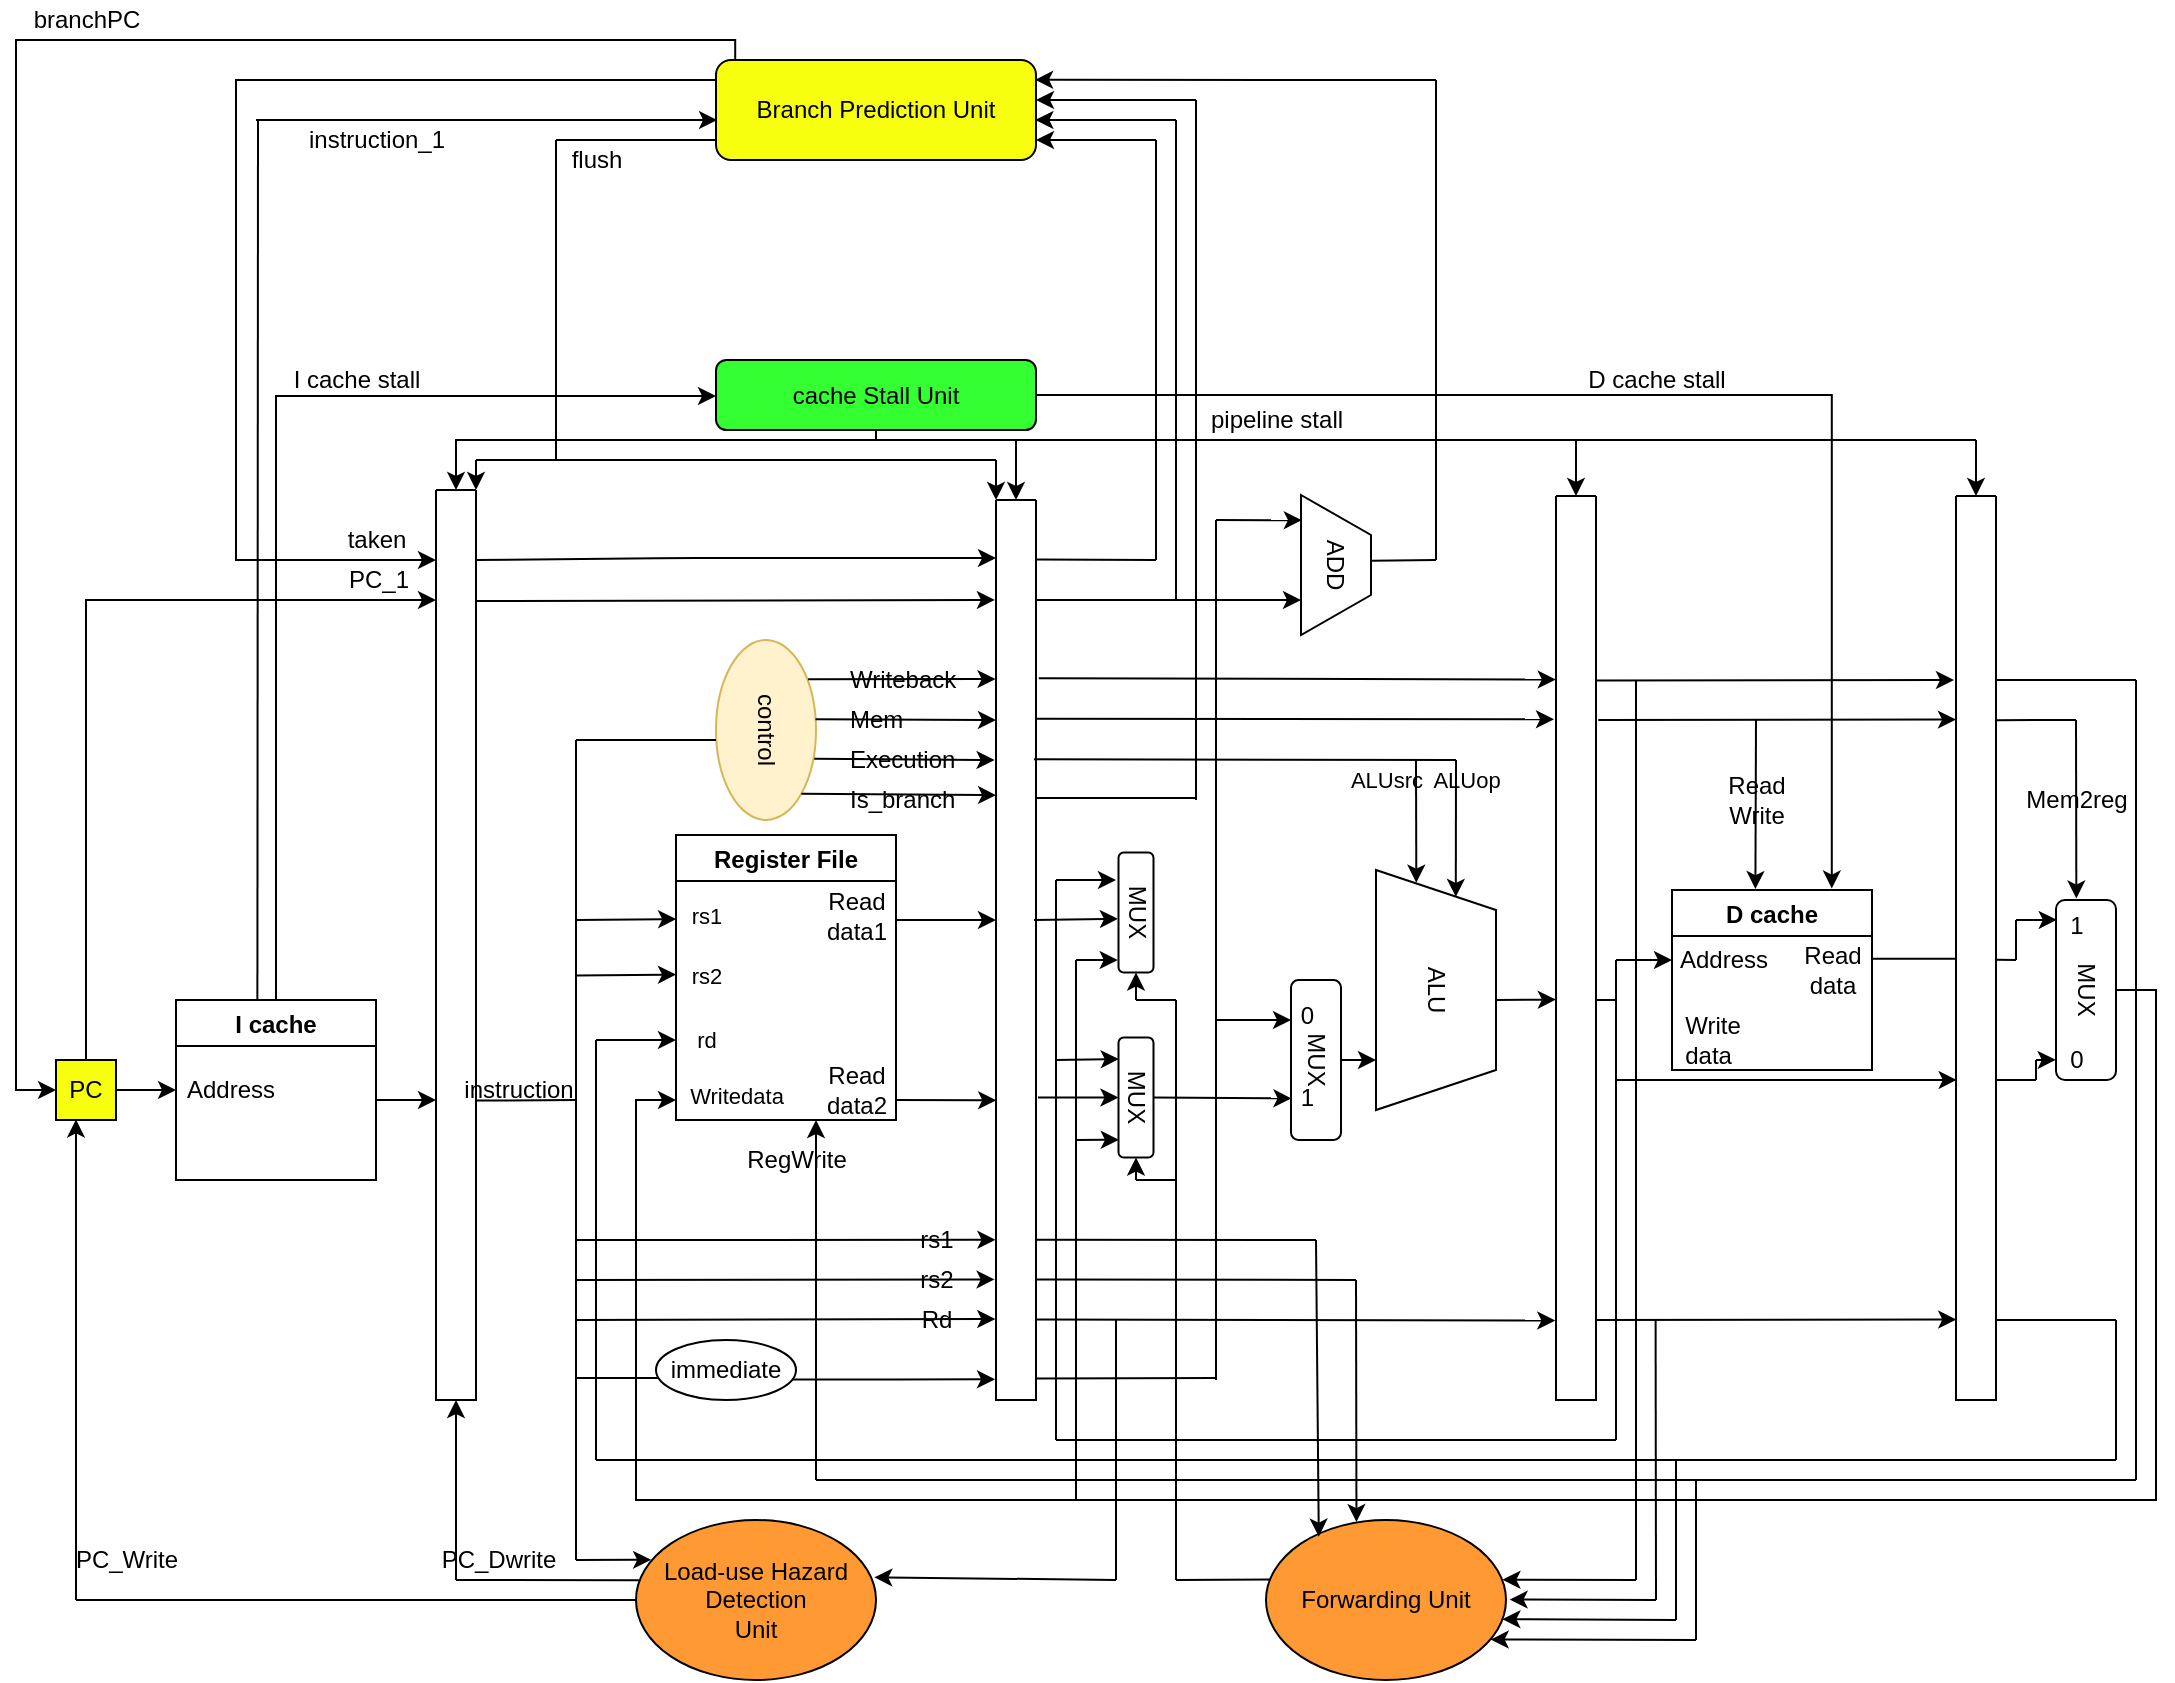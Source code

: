 <mxfile version="14.8.0" type="github" pages="2">
  <diagram name="Page-1" id="74e2e168-ea6b-b213-b513-2b3c1d86103e">
    <mxGraphModel dx="782" dy="1286" grid="1" gridSize="10" guides="1" tooltips="1" connect="1" arrows="1" fold="1" page="1" pageScale="1" pageWidth="1100" pageHeight="850" background="none" math="0" shadow="0">
      <root>
        <mxCell id="0" />
        <mxCell id="1" parent="0" />
        <mxCell id="ZU1CSusWzcEh7mG7xXQY-1" value="" style="swimlane;startSize=0;fillColor=#4262FF;glass=0;swimlaneLine=1;" parent="1" vertex="1">
          <mxGeometry x="220" y="225" width="20" height="455" as="geometry" />
        </mxCell>
        <mxCell id="ZU1CSusWzcEh7mG7xXQY-5" value="" style="swimlane;startSize=0;" parent="1" vertex="1">
          <mxGeometry x="500" y="230" width="20" height="450" as="geometry" />
        </mxCell>
        <mxCell id="ZU1CSusWzcEh7mG7xXQY-6" value="" style="swimlane;startSize=0;" parent="1" vertex="1">
          <mxGeometry x="780" y="228" width="20" height="452" as="geometry" />
        </mxCell>
        <mxCell id="ZU1CSusWzcEh7mG7xXQY-7" value="" style="swimlane;startSize=0;" parent="1" vertex="1">
          <mxGeometry x="980" y="228" width="20" height="452" as="geometry" />
        </mxCell>
        <mxCell id="ZU1CSusWzcEh7mG7xXQY-25" style="edgeStyle=orthogonalEdgeStyle;rounded=0;orthogonalLoop=1;jettySize=auto;html=1;exitX=0.5;exitY=0;exitDx=0;exitDy=0;entryX=0;entryY=0.5;entryDx=0;entryDy=0;" parent="1" source="ZU1CSusWzcEh7mG7xXQY-8" target="ZU1CSusWzcEh7mG7xXQY-22" edge="1">
          <mxGeometry relative="1" as="geometry">
            <mxPoint x="140" y="100" as="targetPoint" />
            <Array as="points">
              <mxPoint x="140" y="178" />
              <mxPoint x="360" y="178" />
            </Array>
          </mxGeometry>
        </mxCell>
        <mxCell id="ehCLnQY0MKMtpjX9cdvk-5" style="edgeStyle=orthogonalEdgeStyle;rounded=0;orthogonalLoop=1;jettySize=auto;html=1;" parent="1" edge="1">
          <mxGeometry relative="1" as="geometry">
            <mxPoint x="220" y="530" as="targetPoint" />
            <mxPoint x="190" y="530" as="sourcePoint" />
          </mxGeometry>
        </mxCell>
        <mxCell id="ZU1CSusWzcEh7mG7xXQY-8" value="I cache" style="swimlane;" parent="1" vertex="1">
          <mxGeometry x="90" y="480" width="100" height="90" as="geometry">
            <mxRectangle x="90" y="400" width="70" height="23" as="alternateBounds" />
          </mxGeometry>
        </mxCell>
        <mxCell id="ZU1CSusWzcEh7mG7xXQY-13" style="edgeStyle=orthogonalEdgeStyle;rounded=0;orthogonalLoop=1;jettySize=auto;html=1;exitX=1;exitY=0.5;exitDx=0;exitDy=0;entryX=0;entryY=0.5;entryDx=0;entryDy=0;" parent="1" source="ZU1CSusWzcEh7mG7xXQY-12" target="ZU1CSusWzcEh7mG7xXQY-8" edge="1">
          <mxGeometry relative="1" as="geometry" />
        </mxCell>
        <mxCell id="ZU1CSusWzcEh7mG7xXQY-83" style="edgeStyle=orthogonalEdgeStyle;rounded=0;orthogonalLoop=1;jettySize=auto;html=1;exitX=0.5;exitY=0;exitDx=0;exitDy=0;" parent="1" source="ZU1CSusWzcEh7mG7xXQY-12" edge="1">
          <mxGeometry relative="1" as="geometry">
            <mxPoint x="220" y="280" as="targetPoint" />
            <Array as="points">
              <mxPoint x="45" y="280" />
            </Array>
          </mxGeometry>
        </mxCell>
        <mxCell id="ZU1CSusWzcEh7mG7xXQY-12" value="PC" style="whiteSpace=wrap;html=1;aspect=fixed;glass=0;fillColor=#F7FF0F;" parent="1" vertex="1">
          <mxGeometry x="30" y="510" width="30" height="30" as="geometry" />
        </mxCell>
        <mxCell id="ZU1CSusWzcEh7mG7xXQY-20" style="edgeStyle=orthogonalEdgeStyle;rounded=0;orthogonalLoop=1;jettySize=auto;html=1;exitX=0.06;exitY=-0.002;exitDx=0;exitDy=0;exitPerimeter=0;entryX=0;entryY=0.5;entryDx=0;entryDy=0;" parent="1" source="ZU1CSusWzcEh7mG7xXQY-14" target="ZU1CSusWzcEh7mG7xXQY-12" edge="1">
          <mxGeometry relative="1" as="geometry">
            <mxPoint x="10" y="525" as="targetPoint" />
            <Array as="points">
              <mxPoint x="370" />
              <mxPoint x="10" />
              <mxPoint x="10" y="525" />
            </Array>
          </mxGeometry>
        </mxCell>
        <mxCell id="ZU1CSusWzcEh7mG7xXQY-40" style="edgeStyle=orthogonalEdgeStyle;rounded=0;orthogonalLoop=1;jettySize=auto;html=1;exitX=0.039;exitY=-0.001;exitDx=0;exitDy=0;exitPerimeter=0;" parent="1" source="ZU1CSusWzcEh7mG7xXQY-14" edge="1">
          <mxGeometry relative="1" as="geometry">
            <mxPoint x="220" y="260" as="targetPoint" />
            <Array as="points">
              <mxPoint x="366" y="20" />
              <mxPoint x="120" y="20" />
              <mxPoint x="120" y="260" />
            </Array>
          </mxGeometry>
        </mxCell>
        <mxCell id="ZU1CSusWzcEh7mG7xXQY-14" value="Branch Prediction Unit" style="rounded=1;whiteSpace=wrap;html=1;glass=0;fillColor=#F7FF0F;" parent="1" vertex="1">
          <mxGeometry x="360" y="10" width="160" height="50" as="geometry" />
        </mxCell>
        <mxCell id="ZU1CSusWzcEh7mG7xXQY-15" value="Forwarding Unit" style="ellipse;whiteSpace=wrap;html=1;glass=0;strokeColor=#000000;fillColor=#FF9933;" parent="1" vertex="1">
          <mxGeometry x="635" y="740" width="120" height="80" as="geometry" />
        </mxCell>
        <mxCell id="ZU1CSusWzcEh7mG7xXQY-16" value="ALU" style="shape=trapezoid;perimeter=trapezoidPerimeter;whiteSpace=wrap;html=1;fixedSize=1;glass=0;strokeColor=#000000;rotation=90;fillColor=#FFFFFF;" parent="1" vertex="1">
          <mxGeometry x="660" y="445" width="120" height="60" as="geometry" />
        </mxCell>
        <mxCell id="ZU1CSusWzcEh7mG7xXQY-17" value="D cache" style="swimlane;" parent="1" vertex="1">
          <mxGeometry x="838" y="425" width="100" height="90" as="geometry">
            <mxRectangle x="90" y="400" width="70" height="23" as="alternateBounds" />
          </mxGeometry>
        </mxCell>
        <mxCell id="ehCLnQY0MKMtpjX9cdvk-44" value="Read&lt;br&gt;data" style="text;html=1;resizable=0;autosize=1;align=center;verticalAlign=middle;points=[];fillColor=none;strokeColor=none;rounded=0;" parent="ZU1CSusWzcEh7mG7xXQY-17" vertex="1">
          <mxGeometry x="60" y="25" width="40" height="30" as="geometry" />
        </mxCell>
        <mxCell id="ehCLnQY0MKMtpjX9cdvk-75" value="&lt;div style=&quot;text-align: left&quot;&gt;&lt;span&gt;Write&lt;/span&gt;&lt;/div&gt;&lt;div style=&quot;text-align: left&quot;&gt;&lt;span&gt;data&lt;/span&gt;&lt;/div&gt;" style="text;html=1;resizable=0;autosize=1;align=center;verticalAlign=middle;points=[];fillColor=none;strokeColor=none;rounded=0;" parent="ZU1CSusWzcEh7mG7xXQY-17" vertex="1">
          <mxGeometry y="60" width="40" height="30" as="geometry" />
        </mxCell>
        <mxCell id="ehCLnQY0MKMtpjX9cdvk-74" value="Address" style="text;html=1;resizable=0;autosize=1;align=left;verticalAlign=middle;points=[];fillColor=none;strokeColor=none;rounded=0;" parent="ZU1CSusWzcEh7mG7xXQY-17" vertex="1">
          <mxGeometry x="2" y="25" width="60" height="20" as="geometry" />
        </mxCell>
        <mxCell id="ZU1CSusWzcEh7mG7xXQY-18" value="Register File" style="swimlane;glass=0;strokeColor=#000000;fillColor=#FFFFFF;" parent="1" vertex="1">
          <mxGeometry x="340" y="397.5" width="110" height="142.5" as="geometry" />
        </mxCell>
        <mxCell id="ehCLnQY0MKMtpjX9cdvk-11" value="&lt;span style=&quot;font-size: 11px&quot;&gt;rs1&lt;/span&gt;" style="text;html=1;resizable=0;autosize=1;align=center;verticalAlign=middle;points=[];fillColor=none;strokeColor=none;rounded=0;" parent="ZU1CSusWzcEh7mG7xXQY-18" vertex="1">
          <mxGeometry y="30" width="30" height="20" as="geometry" />
        </mxCell>
        <mxCell id="ehCLnQY0MKMtpjX9cdvk-12" value="&lt;span style=&quot;font-size: 11px&quot;&gt;rs2&lt;/span&gt;" style="text;html=1;resizable=0;autosize=1;align=center;verticalAlign=middle;points=[];fillColor=none;strokeColor=none;rounded=0;" parent="ZU1CSusWzcEh7mG7xXQY-18" vertex="1">
          <mxGeometry y="60" width="30" height="20" as="geometry" />
        </mxCell>
        <mxCell id="ehCLnQY0MKMtpjX9cdvk-54" value="&lt;span style=&quot;font-size: 11px&quot;&gt;Writedata&lt;/span&gt;" style="text;html=1;resizable=0;autosize=1;align=center;verticalAlign=middle;points=[];fillColor=none;strokeColor=none;rounded=0;" parent="ZU1CSusWzcEh7mG7xXQY-18" vertex="1">
          <mxGeometry x="-5" y="120" width="70" height="20" as="geometry" />
        </mxCell>
        <mxCell id="ehCLnQY0MKMtpjX9cdvk-87" value="&lt;span style=&quot;font-size: 11px&quot;&gt;rd&lt;/span&gt;" style="text;html=1;resizable=0;autosize=1;align=center;verticalAlign=middle;points=[];fillColor=none;strokeColor=none;rounded=0;" parent="ZU1CSusWzcEh7mG7xXQY-18" vertex="1">
          <mxGeometry y="92.5" width="30" height="20" as="geometry" />
        </mxCell>
        <mxCell id="VNmUk3F1R3u9quSbbEF1-6" value="Read&lt;br&gt;data1" style="text;html=1;resizable=0;autosize=1;align=center;verticalAlign=middle;points=[];fillColor=none;strokeColor=none;rounded=0;" parent="ZU1CSusWzcEh7mG7xXQY-18" vertex="1">
          <mxGeometry x="65" y="25" width="50" height="30" as="geometry" />
        </mxCell>
        <mxCell id="VNmUk3F1R3u9quSbbEF1-7" value="Read&lt;br&gt;data2" style="text;html=1;resizable=0;autosize=1;align=center;verticalAlign=middle;points=[];fillColor=none;strokeColor=none;rounded=0;" parent="ZU1CSusWzcEh7mG7xXQY-18" vertex="1">
          <mxGeometry x="65" y="112.5" width="50" height="30" as="geometry" />
        </mxCell>
        <mxCell id="ZU1CSusWzcEh7mG7xXQY-27" style="edgeStyle=orthogonalEdgeStyle;rounded=0;orthogonalLoop=1;jettySize=auto;html=1;exitX=0.5;exitY=1;exitDx=0;exitDy=0;" parent="1" source="ZU1CSusWzcEh7mG7xXQY-22" edge="1">
          <mxGeometry relative="1" as="geometry">
            <mxPoint x="230" y="225" as="targetPoint" />
            <Array as="points">
              <mxPoint x="440" y="200" />
              <mxPoint x="230" y="200" />
              <mxPoint x="230" y="225" />
            </Array>
          </mxGeometry>
        </mxCell>
        <mxCell id="ehCLnQY0MKMtpjX9cdvk-68" style="edgeStyle=orthogonalEdgeStyle;rounded=0;orthogonalLoop=1;jettySize=auto;html=1;entryX=0.799;entryY=-0.008;entryDx=0;entryDy=0;entryPerimeter=0;" parent="1" source="ZU1CSusWzcEh7mG7xXQY-22" target="ZU1CSusWzcEh7mG7xXQY-17" edge="1">
          <mxGeometry relative="1" as="geometry">
            <mxPoint x="920" y="177.5" as="targetPoint" />
          </mxGeometry>
        </mxCell>
        <mxCell id="ZU1CSusWzcEh7mG7xXQY-22" value="cache Stall Unit" style="rounded=1;whiteSpace=wrap;html=1;glass=0;strokeColor=#000000;fillColor=#33FF33;" parent="1" vertex="1">
          <mxGeometry x="360" y="160" width="160" height="35" as="geometry" />
        </mxCell>
        <mxCell id="ZU1CSusWzcEh7mG7xXQY-30" value="" style="endArrow=none;html=1;" parent="1" edge="1">
          <mxGeometry width="50" height="50" relative="1" as="geometry">
            <mxPoint x="430" y="200" as="sourcePoint" />
            <mxPoint x="990" y="200" as="targetPoint" />
          </mxGeometry>
        </mxCell>
        <mxCell id="ZU1CSusWzcEh7mG7xXQY-31" value="" style="endArrow=classic;html=1;entryX=0.5;entryY=0;entryDx=0;entryDy=0;" parent="1" target="ZU1CSusWzcEh7mG7xXQY-5" edge="1">
          <mxGeometry width="50" height="50" relative="1" as="geometry">
            <mxPoint x="510" y="200" as="sourcePoint" />
            <mxPoint x="500" y="180" as="targetPoint" />
          </mxGeometry>
        </mxCell>
        <mxCell id="ZU1CSusWzcEh7mG7xXQY-32" value="" style="endArrow=classic;html=1;entryX=0.5;entryY=0;entryDx=0;entryDy=0;" parent="1" target="ZU1CSusWzcEh7mG7xXQY-6" edge="1">
          <mxGeometry width="50" height="50" relative="1" as="geometry">
            <mxPoint x="790" y="200" as="sourcePoint" />
            <mxPoint x="525" y="238" as="targetPoint" />
          </mxGeometry>
        </mxCell>
        <mxCell id="ZU1CSusWzcEh7mG7xXQY-33" value="" style="endArrow=classic;html=1;entryX=0.5;entryY=0;entryDx=0;entryDy=0;" parent="1" target="ZU1CSusWzcEh7mG7xXQY-7" edge="1">
          <mxGeometry width="50" height="50" relative="1" as="geometry">
            <mxPoint x="990" y="200" as="sourcePoint" />
            <mxPoint x="805" y="238" as="targetPoint" />
          </mxGeometry>
        </mxCell>
        <mxCell id="ZU1CSusWzcEh7mG7xXQY-34" value="pipeline stall" style="text;html=1;resizable=0;autosize=1;align=center;verticalAlign=middle;points=[];fillColor=none;strokeColor=none;rounded=0;glass=0;" parent="1" vertex="1">
          <mxGeometry x="600" y="180" width="80" height="20" as="geometry" />
        </mxCell>
        <mxCell id="ZU1CSusWzcEh7mG7xXQY-35" value="D cache stall" style="text;html=1;resizable=0;autosize=1;align=center;verticalAlign=middle;points=[];fillColor=none;strokeColor=none;rounded=0;glass=0;" parent="1" vertex="1">
          <mxGeometry x="790" y="160" width="80" height="20" as="geometry" />
        </mxCell>
        <mxCell id="ZU1CSusWzcEh7mG7xXQY-36" value="I cache stall" style="text;html=1;resizable=0;autosize=1;align=center;verticalAlign=middle;points=[];fillColor=none;strokeColor=none;rounded=0;glass=0;" parent="1" vertex="1">
          <mxGeometry x="140" y="160" width="80" height="20" as="geometry" />
        </mxCell>
        <mxCell id="ZU1CSusWzcEh7mG7xXQY-41" value="taken" style="text;html=1;resizable=0;autosize=1;align=center;verticalAlign=middle;points=[];fillColor=none;strokeColor=none;rounded=0;glass=0;" parent="1" vertex="1">
          <mxGeometry x="170" y="240" width="40" height="20" as="geometry" />
        </mxCell>
        <mxCell id="ZU1CSusWzcEh7mG7xXQY-45" value="" style="endArrow=classic;html=1;" parent="1" edge="1">
          <mxGeometry width="50" height="50" relative="1" as="geometry">
            <mxPoint x="500" y="210" as="sourcePoint" />
            <mxPoint x="500" y="230" as="targetPoint" />
          </mxGeometry>
        </mxCell>
        <mxCell id="ZU1CSusWzcEh7mG7xXQY-46" value="flush" style="text;html=1;resizable=0;autosize=1;align=center;verticalAlign=middle;points=[];fillColor=none;strokeColor=none;rounded=0;glass=0;" parent="1" vertex="1">
          <mxGeometry x="280" y="50" width="40" height="20" as="geometry" />
        </mxCell>
        <mxCell id="ZU1CSusWzcEh7mG7xXQY-47" value="" style="endArrow=classic;html=1;exitX=0.994;exitY=0.077;exitDx=0;exitDy=0;exitPerimeter=0;" parent="1" source="ZU1CSusWzcEh7mG7xXQY-1" edge="1">
          <mxGeometry width="50" height="50" relative="1" as="geometry">
            <mxPoint x="340" y="230" as="sourcePoint" />
            <mxPoint x="500" y="259" as="targetPoint" />
            <Array as="points">
              <mxPoint x="340" y="259" />
              <mxPoint x="390" y="259" />
              <mxPoint x="470" y="259" />
            </Array>
          </mxGeometry>
        </mxCell>
        <mxCell id="ZU1CSusWzcEh7mG7xXQY-50" value="" style="endArrow=none;html=1;" parent="1" edge="1">
          <mxGeometry width="50" height="50" relative="1" as="geometry">
            <mxPoint x="580" y="260" as="sourcePoint" />
            <mxPoint x="580" y="50" as="targetPoint" />
          </mxGeometry>
        </mxCell>
        <mxCell id="ZU1CSusWzcEh7mG7xXQY-51" value="" style="endArrow=classic;html=1;entryX=1;entryY=0.8;entryDx=0;entryDy=0;entryPerimeter=0;" parent="1" target="ZU1CSusWzcEh7mG7xXQY-14" edge="1">
          <mxGeometry width="50" height="50" relative="1" as="geometry">
            <mxPoint x="580" y="50" as="sourcePoint" />
            <mxPoint x="610" y="30" as="targetPoint" />
          </mxGeometry>
        </mxCell>
        <mxCell id="ZU1CSusWzcEh7mG7xXQY-52" value="" style="endArrow=none;html=1;exitX=0.992;exitY=0.066;exitDx=0;exitDy=0;exitPerimeter=0;" parent="1" source="ZU1CSusWzcEh7mG7xXQY-5" edge="1">
          <mxGeometry width="50" height="50" relative="1" as="geometry">
            <mxPoint x="521" y="260" as="sourcePoint" />
            <mxPoint x="580" y="260" as="targetPoint" />
          </mxGeometry>
        </mxCell>
        <mxCell id="ZU1CSusWzcEh7mG7xXQY-53" value="" style="endArrow=classic;html=1;exitX=0.542;exitY=0;exitDx=0;exitDy=0;entryX=-0.004;entryY=0.557;entryDx=0;entryDy=0;entryPerimeter=0;exitPerimeter=0;" parent="1" source="ZU1CSusWzcEh7mG7xXQY-16" target="ZU1CSusWzcEh7mG7xXQY-6" edge="1">
          <mxGeometry width="50" height="50" relative="1" as="geometry">
            <mxPoint x="700" y="420" as="sourcePoint" />
            <mxPoint x="780" y="474" as="targetPoint" />
            <Array as="points" />
          </mxGeometry>
        </mxCell>
        <mxCell id="ZU1CSusWzcEh7mG7xXQY-54" value="" style="endArrow=classic;html=1;entryX=-0.027;entryY=0.111;entryDx=0;entryDy=0;entryPerimeter=0;exitX=0.985;exitY=0.122;exitDx=0;exitDy=0;exitPerimeter=0;" parent="1" source="ZU1CSusWzcEh7mG7xXQY-1" target="ZU1CSusWzcEh7mG7xXQY-5" edge="1">
          <mxGeometry width="50" height="50" relative="1" as="geometry">
            <mxPoint x="290" y="280" as="sourcePoint" />
            <mxPoint x="480" y="340" as="targetPoint" />
          </mxGeometry>
        </mxCell>
        <mxCell id="ZU1CSusWzcEh7mG7xXQY-55" value="" style="endArrow=none;html=1;exitX=1;exitY=0.111;exitDx=0;exitDy=0;exitPerimeter=0;" parent="1" source="ZU1CSusWzcEh7mG7xXQY-5" edge="1">
          <mxGeometry width="50" height="50" relative="1" as="geometry">
            <mxPoint x="560" y="270" as="sourcePoint" />
            <mxPoint x="590" y="280" as="targetPoint" />
          </mxGeometry>
        </mxCell>
        <mxCell id="ZU1CSusWzcEh7mG7xXQY-56" value="" style="endArrow=none;html=1;" parent="1" edge="1">
          <mxGeometry width="50" height="50" relative="1" as="geometry">
            <mxPoint x="590" y="280" as="sourcePoint" />
            <mxPoint x="590" y="40" as="targetPoint" />
          </mxGeometry>
        </mxCell>
        <mxCell id="ZU1CSusWzcEh7mG7xXQY-57" value="" style="endArrow=classic;html=1;entryX=0.998;entryY=0.6;entryDx=0;entryDy=0;entryPerimeter=0;" parent="1" target="ZU1CSusWzcEh7mG7xXQY-14" edge="1">
          <mxGeometry width="50" height="50" relative="1" as="geometry">
            <mxPoint x="590" y="40" as="sourcePoint" />
            <mxPoint x="610" y="10" as="targetPoint" />
          </mxGeometry>
        </mxCell>
        <mxCell id="ZU1CSusWzcEh7mG7xXQY-61" value="" style="endArrow=classic;html=1;entryX=0.997;entryY=0.198;entryDx=0;entryDy=0;entryPerimeter=0;" parent="1" target="ZU1CSusWzcEh7mG7xXQY-14" edge="1">
          <mxGeometry width="50" height="50" relative="1" as="geometry">
            <mxPoint x="720" y="20" as="sourcePoint" />
            <mxPoint x="590" y="220" as="targetPoint" />
          </mxGeometry>
        </mxCell>
        <mxCell id="ZU1CSusWzcEh7mG7xXQY-64" value="" style="endArrow=classic;html=1;entryX=0.053;entryY=0.664;entryDx=0;entryDy=0;entryPerimeter=0;" parent="1" target="ZU1CSusWzcEh7mG7xXQY-16" edge="1">
          <mxGeometry width="50" height="50" relative="1" as="geometry">
            <mxPoint x="710" y="360" as="sourcePoint" />
            <mxPoint x="650" y="360" as="targetPoint" />
          </mxGeometry>
        </mxCell>
        <mxCell id="ZU1CSusWzcEh7mG7xXQY-65" value="" style="endArrow=classic;html=1;entryX=0.112;entryY=0.335;entryDx=0;entryDy=0;entryPerimeter=0;" parent="1" target="ZU1CSusWzcEh7mG7xXQY-16" edge="1">
          <mxGeometry width="50" height="50" relative="1" as="geometry">
            <mxPoint x="730" y="360" as="sourcePoint" />
            <mxPoint x="680.16" y="375" as="targetPoint" />
          </mxGeometry>
        </mxCell>
        <mxCell id="ZU1CSusWzcEh7mG7xXQY-68" value="branchPC" style="text;html=1;resizable=0;autosize=1;align=center;verticalAlign=middle;points=[];fillColor=none;strokeColor=none;rounded=0;glass=0;" parent="1" vertex="1">
          <mxGeometry x="10" y="-20" width="70" height="20" as="geometry" />
        </mxCell>
        <mxCell id="ZU1CSusWzcEh7mG7xXQY-70" value="" style="endArrow=none;html=1;" parent="1" edge="1">
          <mxGeometry width="50" height="50" relative="1" as="geometry">
            <mxPoint x="240" y="210" as="sourcePoint" />
            <mxPoint x="500" y="210" as="targetPoint" />
          </mxGeometry>
        </mxCell>
        <mxCell id="ZU1CSusWzcEh7mG7xXQY-71" value="" style="endArrow=classic;html=1;entryX=1;entryY=0;entryDx=0;entryDy=0;" parent="1" target="ZU1CSusWzcEh7mG7xXQY-1" edge="1">
          <mxGeometry width="50" height="50" relative="1" as="geometry">
            <mxPoint x="240" y="210" as="sourcePoint" />
            <mxPoint x="240" y="220" as="targetPoint" />
          </mxGeometry>
        </mxCell>
        <mxCell id="ZU1CSusWzcEh7mG7xXQY-72" value="" style="endArrow=none;html=1;" parent="1" edge="1">
          <mxGeometry width="50" height="50" relative="1" as="geometry">
            <mxPoint x="280" y="210" as="sourcePoint" />
            <mxPoint x="280" y="50" as="targetPoint" />
          </mxGeometry>
        </mxCell>
        <mxCell id="ZU1CSusWzcEh7mG7xXQY-76" value="" style="endArrow=none;html=1;exitX=0.407;exitY=-0.003;exitDx=0;exitDy=0;exitPerimeter=0;" parent="1" source="ZU1CSusWzcEh7mG7xXQY-8" edge="1">
          <mxGeometry width="50" height="50" relative="1" as="geometry">
            <mxPoint x="360" y="230" as="sourcePoint" />
            <mxPoint x="131" y="40" as="targetPoint" />
          </mxGeometry>
        </mxCell>
        <mxCell id="ZU1CSusWzcEh7mG7xXQY-78" value="" style="endArrow=none;html=1;entryX=0;entryY=0.8;entryDx=0;entryDy=0;entryPerimeter=0;" parent="1" target="ZU1CSusWzcEh7mG7xXQY-14" edge="1">
          <mxGeometry width="50" height="50" relative="1" as="geometry">
            <mxPoint x="280" y="50" as="sourcePoint" />
            <mxPoint x="350" y="30" as="targetPoint" />
          </mxGeometry>
        </mxCell>
        <mxCell id="ZU1CSusWzcEh7mG7xXQY-79" value="instruction_1" style="text;html=1;resizable=0;autosize=1;align=center;verticalAlign=middle;points=[];fillColor=none;strokeColor=none;rounded=0;glass=0;" parent="1" vertex="1">
          <mxGeometry x="150" y="40" width="80" height="20" as="geometry" />
        </mxCell>
        <mxCell id="ZU1CSusWzcEh7mG7xXQY-80" value="PC_1" style="text;html=1;resizable=0;autosize=1;align=center;verticalAlign=middle;points=[];fillColor=none;strokeColor=none;rounded=0;glass=0;" parent="1" vertex="1">
          <mxGeometry x="166" y="260" width="50" height="20" as="geometry" />
        </mxCell>
        <mxCell id="ZU1CSusWzcEh7mG7xXQY-82" value="" style="endArrow=classic;html=1;" parent="1" edge="1">
          <mxGeometry width="50" height="50" relative="1" as="geometry">
            <mxPoint x="130" y="40" as="sourcePoint" />
            <mxPoint x="360.537" y="40" as="targetPoint" />
          </mxGeometry>
        </mxCell>
        <mxCell id="ZU1CSusWzcEh7mG7xXQY-92" value="Load-use Hazard Detection &lt;br&gt;Unit" style="ellipse;whiteSpace=wrap;html=1;glass=0;strokeColor=#000000;fillColor=#FF9933;" parent="1" vertex="1">
          <mxGeometry x="320" y="740" width="120" height="80" as="geometry" />
        </mxCell>
        <mxCell id="ZU1CSusWzcEh7mG7xXQY-93" value="" style="endArrow=none;html=1;exitX=0.012;exitY=0.376;exitDx=0;exitDy=0;exitPerimeter=0;" parent="1" source="ZU1CSusWzcEh7mG7xXQY-92" edge="1">
          <mxGeometry width="50" height="50" relative="1" as="geometry">
            <mxPoint x="380" y="650" as="sourcePoint" />
            <mxPoint x="230" y="770" as="targetPoint" />
          </mxGeometry>
        </mxCell>
        <mxCell id="ZU1CSusWzcEh7mG7xXQY-94" value="" style="endArrow=none;html=1;entryX=0;entryY=0.5;entryDx=0;entryDy=0;" parent="1" target="ZU1CSusWzcEh7mG7xXQY-92" edge="1">
          <mxGeometry width="50" height="50" relative="1" as="geometry">
            <mxPoint x="40" y="780" as="sourcePoint" />
            <mxPoint x="290" y="680" as="targetPoint" />
          </mxGeometry>
        </mxCell>
        <mxCell id="ZU1CSusWzcEh7mG7xXQY-95" value="" style="endArrow=classic;html=1;entryX=0.333;entryY=0.99;entryDx=0;entryDy=0;entryPerimeter=0;" parent="1" target="ZU1CSusWzcEh7mG7xXQY-12" edge="1">
          <mxGeometry width="50" height="50" relative="1" as="geometry">
            <mxPoint x="40" y="780" as="sourcePoint" />
            <mxPoint x="210" y="560" as="targetPoint" />
          </mxGeometry>
        </mxCell>
        <mxCell id="ZU1CSusWzcEh7mG7xXQY-96" value="" style="endArrow=classic;html=1;" parent="1" edge="1">
          <mxGeometry width="50" height="50" relative="1" as="geometry">
            <mxPoint x="230" y="770" as="sourcePoint" />
            <mxPoint x="230" y="680" as="targetPoint" />
          </mxGeometry>
        </mxCell>
        <mxCell id="ZU1CSusWzcEh7mG7xXQY-97" value="PC_Dwrite" style="text;html=1;resizable=0;autosize=1;align=center;verticalAlign=middle;points=[];fillColor=none;strokeColor=none;rounded=0;glass=0;" parent="1" vertex="1">
          <mxGeometry x="216" y="750" width="70" height="20" as="geometry" />
        </mxCell>
        <mxCell id="ZU1CSusWzcEh7mG7xXQY-98" value="PC_Write" style="text;html=1;resizable=0;autosize=1;align=center;verticalAlign=middle;points=[];fillColor=none;strokeColor=none;rounded=0;glass=0;" parent="1" vertex="1">
          <mxGeometry x="30" y="750" width="70" height="20" as="geometry" />
        </mxCell>
        <mxCell id="ehCLnQY0MKMtpjX9cdvk-4" style="edgeStyle=orthogonalEdgeStyle;rounded=0;orthogonalLoop=1;jettySize=auto;html=1;entryX=-0.024;entryY=0.977;entryDx=0;entryDy=0;entryPerimeter=0;" parent="1" source="ZU1CSusWzcEh7mG7xXQY-100" target="ZU1CSusWzcEh7mG7xXQY-5" edge="1">
          <mxGeometry relative="1" as="geometry">
            <mxPoint x="500" y="670" as="targetPoint" />
            <Array as="points">
              <mxPoint x="450" y="670" />
            </Array>
          </mxGeometry>
        </mxCell>
        <mxCell id="ZU1CSusWzcEh7mG7xXQY-100" value="immediate" style="ellipse;whiteSpace=wrap;html=1;glass=0;strokeColor=#000000;fillColor=#FFFFFF;" parent="1" vertex="1">
          <mxGeometry x="330" y="650" width="70" height="30" as="geometry" />
        </mxCell>
        <mxCell id="ehCLnQY0MKMtpjX9cdvk-2" value="" style="endArrow=none;html=1;" parent="1" edge="1">
          <mxGeometry width="50" height="50" relative="1" as="geometry">
            <mxPoint x="290" y="670" as="sourcePoint" />
            <mxPoint x="290" y="640" as="targetPoint" />
          </mxGeometry>
        </mxCell>
        <mxCell id="ehCLnQY0MKMtpjX9cdvk-6" value="" style="endArrow=none;html=1;entryX=0.014;entryY=0.633;entryDx=0;entryDy=0;entryPerimeter=0;" parent="1" target="ZU1CSusWzcEh7mG7xXQY-100" edge="1">
          <mxGeometry width="50" height="50" relative="1" as="geometry">
            <mxPoint x="290" y="669" as="sourcePoint" />
            <mxPoint x="390" y="560" as="targetPoint" />
          </mxGeometry>
        </mxCell>
        <mxCell id="ehCLnQY0MKMtpjX9cdvk-7" value="" style="endArrow=none;html=1;exitX=1.024;exitY=0.671;exitDx=0;exitDy=0;exitPerimeter=0;" parent="1" source="ZU1CSusWzcEh7mG7xXQY-1" edge="1">
          <mxGeometry width="50" height="50" relative="1" as="geometry">
            <mxPoint x="260" y="550" as="sourcePoint" />
            <mxPoint x="290" y="530" as="targetPoint" />
          </mxGeometry>
        </mxCell>
        <mxCell id="ehCLnQY0MKMtpjX9cdvk-8" value="" style="endArrow=none;html=1;" parent="1" edge="1">
          <mxGeometry width="50" height="50" relative="1" as="geometry">
            <mxPoint x="290" y="530" as="sourcePoint" />
            <mxPoint x="290" y="480" as="targetPoint" />
          </mxGeometry>
        </mxCell>
        <mxCell id="ehCLnQY0MKMtpjX9cdvk-13" value="control" style="ellipse;whiteSpace=wrap;html=1;rotation=90;fillColor=#fff2cc;strokeColor=#d6b656;" parent="1" vertex="1">
          <mxGeometry x="340" y="320" width="90" height="50" as="geometry" />
        </mxCell>
        <mxCell id="ehCLnQY0MKMtpjX9cdvk-14" value="" style="endArrow=none;html=1;" parent="1" edge="1">
          <mxGeometry width="50" height="50" relative="1" as="geometry">
            <mxPoint x="290" y="480" as="sourcePoint" />
            <mxPoint x="290" y="350" as="targetPoint" />
          </mxGeometry>
        </mxCell>
        <mxCell id="ehCLnQY0MKMtpjX9cdvk-15" value="" style="endArrow=none;html=1;" parent="1" edge="1">
          <mxGeometry width="50" height="50" relative="1" as="geometry">
            <mxPoint x="290" y="350" as="sourcePoint" />
            <mxPoint x="360" y="350" as="targetPoint" />
          </mxGeometry>
        </mxCell>
        <mxCell id="ehCLnQY0MKMtpjX9cdvk-20" value="" style="endArrow=classic;html=1;exitX=0.218;exitY=0.079;exitDx=0;exitDy=0;exitPerimeter=0;entryX=-0.011;entryY=0.199;entryDx=0;entryDy=0;entryPerimeter=0;" parent="1" source="ehCLnQY0MKMtpjX9cdvk-13" target="ZU1CSusWzcEh7mG7xXQY-5" edge="1">
          <mxGeometry width="50" height="50" relative="1" as="geometry">
            <mxPoint x="420" y="350" as="sourcePoint" />
            <mxPoint x="470" y="300" as="targetPoint" />
          </mxGeometry>
        </mxCell>
        <mxCell id="ehCLnQY0MKMtpjX9cdvk-21" value="Writeback" style="text;html=1;resizable=0;autosize=1;align=left;verticalAlign=middle;points=[];fillColor=none;strokeColor=none;rounded=0;" parent="1" vertex="1">
          <mxGeometry x="425" y="310" width="70" height="20" as="geometry" />
        </mxCell>
        <mxCell id="ehCLnQY0MKMtpjX9cdvk-22" value="" style="endArrow=classic;html=1;exitX=0.44;exitY=0.005;exitDx=0;exitDy=0;exitPerimeter=0;" parent="1" source="ehCLnQY0MKMtpjX9cdvk-13" edge="1">
          <mxGeometry width="50" height="50" relative="1" as="geometry">
            <mxPoint x="420" y="370" as="sourcePoint" />
            <mxPoint x="500" y="340" as="targetPoint" />
          </mxGeometry>
        </mxCell>
        <mxCell id="ehCLnQY0MKMtpjX9cdvk-23" value="Mem" style="text;html=1;resizable=0;autosize=1;align=left;verticalAlign=middle;points=[];fillColor=none;strokeColor=none;rounded=0;" parent="1" vertex="1">
          <mxGeometry x="425" y="330" width="40" height="20" as="geometry" />
        </mxCell>
        <mxCell id="ehCLnQY0MKMtpjX9cdvk-24" value="" style="endArrow=classic;html=1;exitX=0.66;exitY=0.018;exitDx=0;exitDy=0;exitPerimeter=0;entryX=-0.035;entryY=0.289;entryDx=0;entryDy=0;entryPerimeter=0;" parent="1" source="ehCLnQY0MKMtpjX9cdvk-13" target="ZU1CSusWzcEh7mG7xXQY-5" edge="1">
          <mxGeometry width="50" height="50" relative="1" as="geometry">
            <mxPoint x="410" y="370" as="sourcePoint" />
            <mxPoint x="460" y="320" as="targetPoint" />
          </mxGeometry>
        </mxCell>
        <mxCell id="ehCLnQY0MKMtpjX9cdvk-25" value="Execution" style="text;html=1;resizable=0;autosize=1;align=left;verticalAlign=middle;points=[];fillColor=none;strokeColor=none;rounded=0;" parent="1" vertex="1">
          <mxGeometry x="425" y="350" width="70" height="20" as="geometry" />
        </mxCell>
        <mxCell id="ehCLnQY0MKMtpjX9cdvk-31" value="&lt;font style=&quot;font-size: 11px&quot;&gt;ALUop&lt;/font&gt;" style="text;html=1;resizable=0;autosize=1;align=center;verticalAlign=middle;points=[];fillColor=none;strokeColor=none;rounded=0;" parent="1" vertex="1">
          <mxGeometry x="710" y="360" width="50" height="20" as="geometry" />
        </mxCell>
        <mxCell id="ehCLnQY0MKMtpjX9cdvk-32" value="&lt;font style=&quot;font-size: 11px&quot;&gt;ALUsrc&lt;/font&gt;" style="text;html=1;resizable=0;autosize=1;align=center;verticalAlign=middle;points=[];fillColor=none;strokeColor=none;rounded=0;" parent="1" vertex="1">
          <mxGeometry x="670" y="360" width="50" height="20" as="geometry" />
        </mxCell>
        <mxCell id="ehCLnQY0MKMtpjX9cdvk-34" value="" style="endArrow=none;html=1;exitX=0.95;exitY=0.288;exitDx=0;exitDy=0;exitPerimeter=0;" parent="1" source="ZU1CSusWzcEh7mG7xXQY-5" edge="1">
          <mxGeometry width="50" height="50" relative="1" as="geometry">
            <mxPoint x="570" y="350" as="sourcePoint" />
            <mxPoint x="730" y="360" as="targetPoint" />
          </mxGeometry>
        </mxCell>
        <mxCell id="ehCLnQY0MKMtpjX9cdvk-35" value="" style="endArrow=classic;html=1;exitX=1.069;exitY=0.198;exitDx=0;exitDy=0;exitPerimeter=0;entryX=-0.007;entryY=0.203;entryDx=0;entryDy=0;entryPerimeter=0;" parent="1" source="ZU1CSusWzcEh7mG7xXQY-5" target="ZU1CSusWzcEh7mG7xXQY-6" edge="1">
          <mxGeometry width="50" height="50" relative="1" as="geometry">
            <mxPoint x="610" y="330" as="sourcePoint" />
            <mxPoint x="660" y="280" as="targetPoint" />
          </mxGeometry>
        </mxCell>
        <mxCell id="ehCLnQY0MKMtpjX9cdvk-36" value="" style="endArrow=classic;html=1;exitX=1.006;exitY=0.204;exitDx=0;exitDy=0;exitPerimeter=0;" parent="1" source="ZU1CSusWzcEh7mG7xXQY-6" edge="1">
          <mxGeometry width="50" height="50" relative="1" as="geometry">
            <mxPoint x="801" y="320" as="sourcePoint" />
            <mxPoint x="979" y="320" as="targetPoint" />
          </mxGeometry>
        </mxCell>
        <mxCell id="ehCLnQY0MKMtpjX9cdvk-53" style="edgeStyle=orthogonalEdgeStyle;rounded=0;orthogonalLoop=1;jettySize=auto;html=1;exitX=0.5;exitY=0;exitDx=0;exitDy=0;" parent="1" source="ehCLnQY0MKMtpjX9cdvk-37" edge="1">
          <mxGeometry relative="1" as="geometry">
            <mxPoint x="340" y="530" as="targetPoint" />
            <Array as="points">
              <mxPoint x="1080" y="475" />
              <mxPoint x="1080" y="730" />
              <mxPoint x="320" y="730" />
              <mxPoint x="320" y="530" />
            </Array>
          </mxGeometry>
        </mxCell>
        <mxCell id="ehCLnQY0MKMtpjX9cdvk-37" value="MUX" style="rounded=1;whiteSpace=wrap;html=1;rotation=90;" parent="1" vertex="1">
          <mxGeometry x="1000" y="460" width="90" height="30" as="geometry" />
        </mxCell>
        <mxCell id="ehCLnQY0MKMtpjX9cdvk-38" value="" style="endArrow=none;html=1;" parent="1" edge="1">
          <mxGeometry width="50" height="50" relative="1" as="geometry">
            <mxPoint x="1000" y="320" as="sourcePoint" />
            <mxPoint x="1040" y="320" as="targetPoint" />
          </mxGeometry>
        </mxCell>
        <mxCell id="ehCLnQY0MKMtpjX9cdvk-39" value="" style="endArrow=classic;html=1;entryX=-0.008;entryY=0.661;entryDx=0;entryDy=0;entryPerimeter=0;" parent="1" target="ehCLnQY0MKMtpjX9cdvk-37" edge="1">
          <mxGeometry width="50" height="50" relative="1" as="geometry">
            <mxPoint x="1040" y="340" as="sourcePoint" />
            <mxPoint x="950" y="360" as="targetPoint" />
          </mxGeometry>
        </mxCell>
        <mxCell id="ehCLnQY0MKMtpjX9cdvk-40" value="1" style="text;html=1;resizable=0;autosize=1;align=center;verticalAlign=middle;points=[];fillColor=none;strokeColor=none;rounded=0;" parent="1" vertex="1">
          <mxGeometry x="1030" y="432.5" width="20" height="20" as="geometry" />
        </mxCell>
        <mxCell id="ehCLnQY0MKMtpjX9cdvk-41" value="0" style="text;html=1;resizable=0;autosize=1;align=center;verticalAlign=middle;points=[];fillColor=none;strokeColor=none;rounded=0;" parent="1" vertex="1">
          <mxGeometry x="1030" y="500" width="20" height="20" as="geometry" />
        </mxCell>
        <mxCell id="ehCLnQY0MKMtpjX9cdvk-43" value="" style="endArrow=classic;html=1;entryX=0.019;entryY=0.371;entryDx=0;entryDy=0;entryPerimeter=0;" parent="1" target="ehCLnQY0MKMtpjX9cdvk-40" edge="1">
          <mxGeometry width="50" height="50" relative="1" as="geometry">
            <mxPoint x="1010" y="440" as="sourcePoint" />
            <mxPoint x="1029" y="440" as="targetPoint" />
          </mxGeometry>
        </mxCell>
        <mxCell id="ehCLnQY0MKMtpjX9cdvk-45" value="" style="endArrow=none;html=1;" parent="1" edge="1">
          <mxGeometry width="50" height="50" relative="1" as="geometry">
            <mxPoint x="800" y="480" as="sourcePoint" />
            <mxPoint x="810" y="480" as="targetPoint" />
          </mxGeometry>
        </mxCell>
        <mxCell id="ehCLnQY0MKMtpjX9cdvk-46" value="" style="endArrow=none;html=1;" parent="1" edge="1">
          <mxGeometry width="50" height="50" relative="1" as="geometry">
            <mxPoint x="810" y="520" as="sourcePoint" />
            <mxPoint x="810" y="460" as="targetPoint" />
          </mxGeometry>
        </mxCell>
        <mxCell id="ehCLnQY0MKMtpjX9cdvk-47" value="" style="endArrow=classic;html=1;" parent="1" edge="1">
          <mxGeometry width="50" height="50" relative="1" as="geometry">
            <mxPoint x="810" y="460" as="sourcePoint" />
            <mxPoint x="838" y="460" as="targetPoint" />
          </mxGeometry>
        </mxCell>
        <mxCell id="ehCLnQY0MKMtpjX9cdvk-48" value="" style="endArrow=classic;html=1;entryX=0.018;entryY=0.646;entryDx=0;entryDy=0;entryPerimeter=0;" parent="1" target="ZU1CSusWzcEh7mG7xXQY-7" edge="1">
          <mxGeometry width="50" height="50" relative="1" as="geometry">
            <mxPoint x="810" y="520" as="sourcePoint" />
            <mxPoint x="979" y="519" as="targetPoint" />
          </mxGeometry>
        </mxCell>
        <mxCell id="ehCLnQY0MKMtpjX9cdvk-50" value="" style="endArrow=none;html=1;" parent="1" edge="1">
          <mxGeometry width="50" height="50" relative="1" as="geometry">
            <mxPoint x="1000" y="520" as="sourcePoint" />
            <mxPoint x="1020" y="520" as="targetPoint" />
          </mxGeometry>
        </mxCell>
        <mxCell id="ehCLnQY0MKMtpjX9cdvk-51" value="" style="endArrow=none;html=1;" parent="1" edge="1">
          <mxGeometry width="50" height="50" relative="1" as="geometry">
            <mxPoint x="1020" y="520" as="sourcePoint" />
            <mxPoint x="1020" y="510" as="targetPoint" />
          </mxGeometry>
        </mxCell>
        <mxCell id="ehCLnQY0MKMtpjX9cdvk-52" value="" style="endArrow=classic;html=1;entryX=-0.006;entryY=0.496;entryDx=0;entryDy=0;entryPerimeter=0;" parent="1" target="ehCLnQY0MKMtpjX9cdvk-41" edge="1">
          <mxGeometry width="50" height="50" relative="1" as="geometry">
            <mxPoint x="1020" y="510" as="sourcePoint" />
            <mxPoint x="1030" y="460" as="targetPoint" />
          </mxGeometry>
        </mxCell>
        <mxCell id="ehCLnQY0MKMtpjX9cdvk-55" value="" style="endArrow=none;html=1;" parent="1" edge="1">
          <mxGeometry width="50" height="50" relative="1" as="geometry">
            <mxPoint x="290" y="640" as="sourcePoint" />
            <mxPoint x="290" y="530" as="targetPoint" />
          </mxGeometry>
        </mxCell>
        <mxCell id="ehCLnQY0MKMtpjX9cdvk-56" value="" style="endArrow=classic;html=1;entryX=-0.017;entryY=0.91;entryDx=0;entryDy=0;entryPerimeter=0;" parent="1" target="ZU1CSusWzcEh7mG7xXQY-5" edge="1">
          <mxGeometry width="50" height="50" relative="1" as="geometry">
            <mxPoint x="290" y="640" as="sourcePoint" />
            <mxPoint x="410" y="560" as="targetPoint" />
          </mxGeometry>
        </mxCell>
        <mxCell id="ehCLnQY0MKMtpjX9cdvk-57" value="" style="endArrow=classic;html=1;entryX=-0.035;entryY=0.866;entryDx=0;entryDy=0;entryPerimeter=0;" parent="1" target="ZU1CSusWzcEh7mG7xXQY-5" edge="1">
          <mxGeometry width="50" height="50" relative="1" as="geometry">
            <mxPoint x="290" y="620" as="sourcePoint" />
            <mxPoint x="498" y="619" as="targetPoint" />
          </mxGeometry>
        </mxCell>
        <mxCell id="ehCLnQY0MKMtpjX9cdvk-58" value="" style="endArrow=classic;html=1;entryX=-0.013;entryY=0.822;entryDx=0;entryDy=0;entryPerimeter=0;" parent="1" target="ZU1CSusWzcEh7mG7xXQY-5" edge="1">
          <mxGeometry width="50" height="50" relative="1" as="geometry">
            <mxPoint x="290" y="600" as="sourcePoint" />
            <mxPoint x="498" y="599" as="targetPoint" />
          </mxGeometry>
        </mxCell>
        <mxCell id="ehCLnQY0MKMtpjX9cdvk-62" value="rs1" style="text;html=1;resizable=0;autosize=1;align=center;verticalAlign=middle;points=[];fillColor=none;strokeColor=none;rounded=0;" parent="1" vertex="1">
          <mxGeometry x="455" y="590" width="30" height="20" as="geometry" />
        </mxCell>
        <mxCell id="ehCLnQY0MKMtpjX9cdvk-63" value="rs2" style="text;html=1;resizable=0;autosize=1;align=center;verticalAlign=middle;points=[];fillColor=none;strokeColor=none;rounded=0;" parent="1" vertex="1">
          <mxGeometry x="455" y="610" width="30" height="20" as="geometry" />
        </mxCell>
        <mxCell id="ehCLnQY0MKMtpjX9cdvk-64" value="Rd" style="text;html=1;resizable=0;autosize=1;align=center;verticalAlign=middle;points=[];fillColor=none;strokeColor=none;rounded=0;" parent="1" vertex="1">
          <mxGeometry x="455" y="630" width="30" height="20" as="geometry" />
        </mxCell>
        <mxCell id="ehCLnQY0MKMtpjX9cdvk-67" value="" style="endArrow=classic;html=1;exitX=1.017;exitY=0.821;exitDx=0;exitDy=0;exitPerimeter=0;" parent="1" edge="1">
          <mxGeometry width="50" height="50" relative="1" as="geometry">
            <mxPoint x="520.0" y="639.73" as="sourcePoint" />
            <mxPoint x="779.66" y="640.28" as="targetPoint" />
          </mxGeometry>
        </mxCell>
        <mxCell id="ehCLnQY0MKMtpjX9cdvk-70" value="" style="endArrow=classic;html=1;exitX=0.994;exitY=0.243;exitDx=0;exitDy=0;exitPerimeter=0;entryX=-0.049;entryY=0.247;entryDx=0;entryDy=0;entryPerimeter=0;" parent="1" source="ZU1CSusWzcEh7mG7xXQY-5" target="ZU1CSusWzcEh7mG7xXQY-6" edge="1">
          <mxGeometry width="50" height="50" relative="1" as="geometry">
            <mxPoint x="521.52" y="339.58" as="sourcePoint" />
            <mxPoint x="760" y="341" as="targetPoint" />
          </mxGeometry>
        </mxCell>
        <mxCell id="ehCLnQY0MKMtpjX9cdvk-73" value="" style="endArrow=classic;html=1;entryX=0.417;entryY=-0.005;entryDx=0;entryDy=0;entryPerimeter=0;" parent="1" target="ZU1CSusWzcEh7mG7xXQY-17" edge="1">
          <mxGeometry width="50" height="50" relative="1" as="geometry">
            <mxPoint x="880" y="340" as="sourcePoint" />
            <mxPoint x="950" y="330" as="targetPoint" />
          </mxGeometry>
        </mxCell>
        <mxCell id="ehCLnQY0MKMtpjX9cdvk-76" value="" style="endArrow=classic;html=1;entryX=0.003;entryY=0.602;entryDx=0;entryDy=0;entryPerimeter=0;" parent="1" target="ehCLnQY0MKMtpjX9cdvk-11" edge="1">
          <mxGeometry width="50" height="50" relative="1" as="geometry">
            <mxPoint x="290" y="440" as="sourcePoint" />
            <mxPoint x="350" y="430" as="targetPoint" />
          </mxGeometry>
        </mxCell>
        <mxCell id="ehCLnQY0MKMtpjX9cdvk-77" value="" style="endArrow=classic;html=1;entryX=0.003;entryY=0.602;entryDx=0;entryDy=0;entryPerimeter=0;" parent="1" edge="1">
          <mxGeometry width="50" height="50" relative="1" as="geometry">
            <mxPoint x="289.91" y="467.73" as="sourcePoint" />
            <mxPoint x="340.0" y="467.27" as="targetPoint" />
          </mxGeometry>
        </mxCell>
        <mxCell id="ehCLnQY0MKMtpjX9cdvk-78" value="" style="endArrow=none;html=1;exitX=1.004;exitY=0.312;exitDx=0;exitDy=0;exitPerimeter=0;entryX=0.007;entryY=0.512;entryDx=0;entryDy=0;entryPerimeter=0;" parent="1" source="ehCLnQY0MKMtpjX9cdvk-44" target="ZU1CSusWzcEh7mG7xXQY-7" edge="1">
          <mxGeometry width="50" height="50" relative="1" as="geometry">
            <mxPoint x="970" y="510" as="sourcePoint" />
            <mxPoint x="980" y="460" as="targetPoint" />
          </mxGeometry>
        </mxCell>
        <mxCell id="ehCLnQY0MKMtpjX9cdvk-79" value="" style="endArrow=none;html=1;" parent="1" edge="1">
          <mxGeometry width="50" height="50" relative="1" as="geometry">
            <mxPoint x="1010" y="460" as="sourcePoint" />
            <mxPoint x="1010" y="440" as="targetPoint" />
          </mxGeometry>
        </mxCell>
        <mxCell id="ehCLnQY0MKMtpjX9cdvk-80" value="" style="endArrow=none;html=1;exitX=1.017;exitY=0.513;exitDx=0;exitDy=0;exitPerimeter=0;" parent="1" source="ZU1CSusWzcEh7mG7xXQY-7" edge="1">
          <mxGeometry width="50" height="50" relative="1" as="geometry">
            <mxPoint x="970" y="480" as="sourcePoint" />
            <mxPoint x="1010" y="460" as="targetPoint" />
          </mxGeometry>
        </mxCell>
        <mxCell id="ehCLnQY0MKMtpjX9cdvk-81" value="" style="endArrow=classic;html=1;entryX=0.006;entryY=0.911;entryDx=0;entryDy=0;entryPerimeter=0;" parent="1" target="ZU1CSusWzcEh7mG7xXQY-7" edge="1">
          <mxGeometry width="50" height="50" relative="1" as="geometry">
            <mxPoint x="800" y="640" as="sourcePoint" />
            <mxPoint x="980" y="639" as="targetPoint" />
          </mxGeometry>
        </mxCell>
        <mxCell id="ehCLnQY0MKMtpjX9cdvk-82" value="" style="endArrow=none;html=1;" parent="1" edge="1">
          <mxGeometry width="50" height="50" relative="1" as="geometry">
            <mxPoint x="1000" y="640" as="sourcePoint" />
            <mxPoint x="1060" y="640" as="targetPoint" />
          </mxGeometry>
        </mxCell>
        <mxCell id="ehCLnQY0MKMtpjX9cdvk-83" value="" style="endArrow=none;html=1;" parent="1" edge="1">
          <mxGeometry width="50" height="50" relative="1" as="geometry">
            <mxPoint x="1060" y="710" as="sourcePoint" />
            <mxPoint x="1060" y="640" as="targetPoint" />
          </mxGeometry>
        </mxCell>
        <mxCell id="ehCLnQY0MKMtpjX9cdvk-84" value="" style="endArrow=none;html=1;" parent="1" edge="1">
          <mxGeometry width="50" height="50" relative="1" as="geometry">
            <mxPoint x="300" y="710" as="sourcePoint" />
            <mxPoint x="1060" y="710" as="targetPoint" />
          </mxGeometry>
        </mxCell>
        <mxCell id="ehCLnQY0MKMtpjX9cdvk-85" value="" style="endArrow=none;html=1;" parent="1" edge="1">
          <mxGeometry width="50" height="50" relative="1" as="geometry">
            <mxPoint x="300" y="710" as="sourcePoint" />
            <mxPoint x="300" y="500" as="targetPoint" />
          </mxGeometry>
        </mxCell>
        <mxCell id="ehCLnQY0MKMtpjX9cdvk-86" value="" style="endArrow=classic;html=1;" parent="1" edge="1">
          <mxGeometry width="50" height="50" relative="1" as="geometry">
            <mxPoint x="300" y="500" as="sourcePoint" />
            <mxPoint x="340" y="500" as="targetPoint" />
          </mxGeometry>
        </mxCell>
        <mxCell id="ehCLnQY0MKMtpjX9cdvk-88" value="" style="endArrow=none;html=1;" parent="1" edge="1">
          <mxGeometry width="50" height="50" relative="1" as="geometry">
            <mxPoint x="1040" y="320" as="sourcePoint" />
            <mxPoint x="1070" y="320" as="targetPoint" />
          </mxGeometry>
        </mxCell>
        <mxCell id="ehCLnQY0MKMtpjX9cdvk-89" value="" style="endArrow=none;html=1;" parent="1" edge="1">
          <mxGeometry width="50" height="50" relative="1" as="geometry">
            <mxPoint x="1070" y="720" as="sourcePoint" />
            <mxPoint x="1070" y="320" as="targetPoint" />
          </mxGeometry>
        </mxCell>
        <mxCell id="ehCLnQY0MKMtpjX9cdvk-90" value="" style="endArrow=none;html=1;" parent="1" edge="1">
          <mxGeometry width="50" height="50" relative="1" as="geometry">
            <mxPoint x="410" y="720" as="sourcePoint" />
            <mxPoint x="1070" y="720" as="targetPoint" />
          </mxGeometry>
        </mxCell>
        <mxCell id="ehCLnQY0MKMtpjX9cdvk-92" value="" style="endArrow=classic;html=1;" parent="1" edge="1">
          <mxGeometry width="50" height="50" relative="1" as="geometry">
            <mxPoint x="410" y="720" as="sourcePoint" />
            <mxPoint x="410" y="540" as="targetPoint" />
          </mxGeometry>
        </mxCell>
        <mxCell id="ehCLnQY0MKMtpjX9cdvk-93" value="" style="endArrow=none;html=1;exitX=0.995;exitY=0.248;exitDx=0;exitDy=0;exitPerimeter=0;" parent="1" source="ZU1CSusWzcEh7mG7xXQY-7" edge="1">
          <mxGeometry width="50" height="50" relative="1" as="geometry">
            <mxPoint x="990" y="380" as="sourcePoint" />
            <mxPoint x="1040" y="340" as="targetPoint" />
          </mxGeometry>
        </mxCell>
        <mxCell id="ehCLnQY0MKMtpjX9cdvk-94" value="" style="endArrow=classic;html=1;exitX=1.006;exitY=0.204;exitDx=0;exitDy=0;exitPerimeter=0;" parent="1" edge="1">
          <mxGeometry width="50" height="50" relative="1" as="geometry">
            <mxPoint x="801.12" y="340.008" as="sourcePoint" />
            <mxPoint x="980" y="339.8" as="targetPoint" />
          </mxGeometry>
        </mxCell>
        <mxCell id="ehCLnQY0MKMtpjX9cdvk-95" value="Read&lt;br&gt;Write" style="text;html=1;resizable=0;autosize=1;align=center;verticalAlign=middle;points=[];fillColor=none;strokeColor=none;rounded=0;" parent="1" vertex="1">
          <mxGeometry x="860" y="365" width="40" height="30" as="geometry" />
        </mxCell>
        <mxCell id="ehCLnQY0MKMtpjX9cdvk-96" value="Mem2reg" style="text;html=1;resizable=0;autosize=1;align=center;verticalAlign=middle;points=[];fillColor=none;strokeColor=none;rounded=0;" parent="1" vertex="1">
          <mxGeometry x="1005" y="370" width="70" height="20" as="geometry" />
        </mxCell>
        <mxCell id="VNmUk3F1R3u9quSbbEF1-1" value="" style="endArrow=classic;html=1;" parent="1" edge="1">
          <mxGeometry width="50" height="50" relative="1" as="geometry">
            <mxPoint x="450" y="440" as="sourcePoint" />
            <mxPoint x="500" y="440" as="targetPoint" />
          </mxGeometry>
        </mxCell>
        <mxCell id="VNmUk3F1R3u9quSbbEF1-4" value="" style="endArrow=classic;html=1;entryX=0.552;entryY=1.016;entryDx=0;entryDy=0;entryPerimeter=0;" parent="1" target="VNmUk3F1R3u9quSbbEF1-33" edge="1">
          <mxGeometry width="50" height="50" relative="1" as="geometry">
            <mxPoint x="519" y="440" as="sourcePoint" />
            <mxPoint x="565" y="439" as="targetPoint" />
          </mxGeometry>
        </mxCell>
        <mxCell id="VNmUk3F1R3u9quSbbEF1-5" value="" style="endArrow=classic;html=1;" parent="1" edge="1">
          <mxGeometry width="50" height="50" relative="1" as="geometry">
            <mxPoint x="670" y="510" as="sourcePoint" />
            <mxPoint x="690" y="510" as="targetPoint" />
          </mxGeometry>
        </mxCell>
        <mxCell id="VNmUk3F1R3u9quSbbEF1-9" value="" style="endArrow=classic;html=1;exitX=1;exitY=0;exitDx=0;exitDy=0;entryX=0.002;entryY=0.328;entryDx=0;entryDy=0;entryPerimeter=0;" parent="1" source="ehCLnQY0MKMtpjX9cdvk-13" target="ZU1CSusWzcEh7mG7xXQY-5" edge="1">
          <mxGeometry width="50" height="50" relative="1" as="geometry">
            <mxPoint x="500" y="390" as="sourcePoint" />
            <mxPoint x="480" y="377" as="targetPoint" />
          </mxGeometry>
        </mxCell>
        <mxCell id="VNmUk3F1R3u9quSbbEF1-10" value="Is_branch" style="text;html=1;resizable=0;autosize=1;align=left;verticalAlign=middle;points=[];fillColor=none;strokeColor=none;rounded=0;" parent="1" vertex="1">
          <mxGeometry x="425" y="370" width="70" height="20" as="geometry" />
        </mxCell>
        <mxCell id="VNmUk3F1R3u9quSbbEF1-11" value="" style="endArrow=none;html=1;exitX=0.994;exitY=0.331;exitDx=0;exitDy=0;exitPerimeter=0;" parent="1" source="ZU1CSusWzcEh7mG7xXQY-5" edge="1">
          <mxGeometry width="50" height="50" relative="1" as="geometry">
            <mxPoint x="570" y="350" as="sourcePoint" />
            <mxPoint x="600" y="379" as="targetPoint" />
          </mxGeometry>
        </mxCell>
        <mxCell id="VNmUk3F1R3u9quSbbEF1-12" value="" style="endArrow=none;html=1;" parent="1" edge="1">
          <mxGeometry width="50" height="50" relative="1" as="geometry">
            <mxPoint x="600" y="380" as="sourcePoint" />
            <mxPoint x="600" y="30" as="targetPoint" />
          </mxGeometry>
        </mxCell>
        <mxCell id="VNmUk3F1R3u9quSbbEF1-13" value="" style="endArrow=classic;html=1;" parent="1" edge="1">
          <mxGeometry width="50" height="50" relative="1" as="geometry">
            <mxPoint x="600" y="30" as="sourcePoint" />
            <mxPoint x="520" y="30" as="targetPoint" />
          </mxGeometry>
        </mxCell>
        <mxCell id="VNmUk3F1R3u9quSbbEF1-14" value="RegWrite" style="text;html=1;resizable=0;autosize=1;align=center;verticalAlign=middle;points=[];fillColor=none;strokeColor=none;rounded=0;" parent="1" vertex="1">
          <mxGeometry x="365" y="550" width="70" height="20" as="geometry" />
        </mxCell>
        <mxCell id="VNmUk3F1R3u9quSbbEF1-15" value="Address" style="text;html=1;resizable=0;autosize=1;align=center;verticalAlign=middle;points=[];fillColor=none;strokeColor=none;rounded=0;" parent="1" vertex="1">
          <mxGeometry x="87" y="515" width="60" height="20" as="geometry" />
        </mxCell>
        <mxCell id="VNmUk3F1R3u9quSbbEF1-16" value="ADD" style="shape=trapezoid;perimeter=trapezoidPerimeter;whiteSpace=wrap;html=1;fixedSize=1;glass=0;strokeColor=#000000;rotation=90;fillColor=#FFFFFF;" parent="1" vertex="1">
          <mxGeometry x="635" y="245" width="70" height="35" as="geometry" />
        </mxCell>
        <mxCell id="VNmUk3F1R3u9quSbbEF1-18" value="" style="endArrow=none;html=1;exitX=1.025;exitY=0.976;exitDx=0;exitDy=0;exitPerimeter=0;" parent="1" source="ZU1CSusWzcEh7mG7xXQY-5" edge="1">
          <mxGeometry width="50" height="50" relative="1" as="geometry">
            <mxPoint x="600" y="600" as="sourcePoint" />
            <mxPoint x="610" y="669" as="targetPoint" />
          </mxGeometry>
        </mxCell>
        <mxCell id="VNmUk3F1R3u9quSbbEF1-20" value="" style="endArrow=classic;html=1;entryX=0.18;entryY=0.988;entryDx=0;entryDy=0;entryPerimeter=0;" parent="1" target="VNmUk3F1R3u9quSbbEF1-16" edge="1">
          <mxGeometry width="50" height="50" relative="1" as="geometry">
            <mxPoint x="610" y="240" as="sourcePoint" />
            <mxPoint x="650" y="240" as="targetPoint" />
          </mxGeometry>
        </mxCell>
        <mxCell id="VNmUk3F1R3u9quSbbEF1-21" value="" style="endArrow=classic;html=1;entryX=0.75;entryY=1;entryDx=0;entryDy=0;" parent="1" target="VNmUk3F1R3u9quSbbEF1-16" edge="1">
          <mxGeometry width="50" height="50" relative="1" as="geometry">
            <mxPoint x="590" y="280" as="sourcePoint" />
            <mxPoint x="660" y="250" as="targetPoint" />
          </mxGeometry>
        </mxCell>
        <mxCell id="VNmUk3F1R3u9quSbbEF1-23" value="MUX" style="rounded=1;whiteSpace=wrap;html=1;rotation=90;" parent="1" vertex="1">
          <mxGeometry x="620" y="497.5" width="80" height="25" as="geometry" />
        </mxCell>
        <mxCell id="VNmUk3F1R3u9quSbbEF1-26" value="" style="endArrow=classic;html=1;exitX=0.5;exitY=0;exitDx=0;exitDy=0;entryX=0.74;entryY=0.99;entryDx=0;entryDy=0;entryPerimeter=0;" parent="1" source="VNmUk3F1R3u9quSbbEF1-35" target="VNmUk3F1R3u9quSbbEF1-23" edge="1">
          <mxGeometry width="50" height="50" relative="1" as="geometry">
            <mxPoint x="610" y="530" as="sourcePoint" />
            <mxPoint x="648" y="530" as="targetPoint" />
          </mxGeometry>
        </mxCell>
        <mxCell id="VNmUk3F1R3u9quSbbEF1-27" value="0" style="text;html=1;resizable=0;autosize=1;align=right;verticalAlign=middle;points=[];fillColor=none;strokeColor=none;rounded=0;" parent="1" vertex="1">
          <mxGeometry x="640" y="477.5" width="20" height="20" as="geometry" />
        </mxCell>
        <mxCell id="VNmUk3F1R3u9quSbbEF1-28" value="&lt;div&gt;&lt;span&gt;1&lt;/span&gt;&lt;/div&gt;" style="text;html=1;resizable=0;autosize=1;align=right;verticalAlign=middle;points=[];fillColor=none;strokeColor=none;rounded=0;" parent="1" vertex="1">
          <mxGeometry x="640" y="518.75" width="20" height="20" as="geometry" />
        </mxCell>
        <mxCell id="VNmUk3F1R3u9quSbbEF1-29" value="instruction" style="text;html=1;resizable=0;autosize=1;align=center;verticalAlign=middle;points=[];fillColor=none;strokeColor=none;rounded=0;" parent="1" vertex="1">
          <mxGeometry x="226" y="515" width="70" height="20" as="geometry" />
        </mxCell>
        <mxCell id="VNmUk3F1R3u9quSbbEF1-30" value="" style="endArrow=none;html=1;" parent="1" edge="1">
          <mxGeometry width="50" height="50" relative="1" as="geometry">
            <mxPoint x="610" y="670" as="sourcePoint" />
            <mxPoint x="610" y="240" as="targetPoint" />
          </mxGeometry>
        </mxCell>
        <mxCell id="VNmUk3F1R3u9quSbbEF1-31" value="" style="endArrow=none;html=1;exitX=0.469;exitY=0.001;exitDx=0;exitDy=0;exitPerimeter=0;" parent="1" source="VNmUk3F1R3u9quSbbEF1-16" edge="1">
          <mxGeometry width="50" height="50" relative="1" as="geometry">
            <mxPoint x="740" y="180" as="sourcePoint" />
            <mxPoint x="720" y="260" as="targetPoint" />
          </mxGeometry>
        </mxCell>
        <mxCell id="VNmUk3F1R3u9quSbbEF1-32" value="" style="endArrow=none;html=1;" parent="1" edge="1">
          <mxGeometry width="50" height="50" relative="1" as="geometry">
            <mxPoint x="720" y="260" as="sourcePoint" />
            <mxPoint x="720" y="20" as="targetPoint" />
          </mxGeometry>
        </mxCell>
        <mxCell id="VNmUk3F1R3u9quSbbEF1-33" value="MUX" style="rounded=1;whiteSpace=wrap;html=1;rotation=90;" parent="1" vertex="1">
          <mxGeometry x="540" y="427.5" width="60" height="17.5" as="geometry" />
        </mxCell>
        <mxCell id="VNmUk3F1R3u9quSbbEF1-35" value="MUX" style="rounded=1;whiteSpace=wrap;html=1;rotation=90;" parent="1" vertex="1">
          <mxGeometry x="540" y="520" width="60" height="17.5" as="geometry" />
        </mxCell>
        <mxCell id="VNmUk3F1R3u9quSbbEF1-37" value="" style="endArrow=classic;html=1;exitX=1.05;exitY=0.664;exitDx=0;exitDy=0;exitPerimeter=0;entryX=0.5;entryY=1;entryDx=0;entryDy=0;" parent="1" source="ZU1CSusWzcEh7mG7xXQY-5" target="VNmUk3F1R3u9quSbbEF1-35" edge="1">
          <mxGeometry width="50" height="50" relative="1" as="geometry">
            <mxPoint x="520" y="510" as="sourcePoint" />
            <mxPoint x="560" y="500" as="targetPoint" />
          </mxGeometry>
        </mxCell>
        <mxCell id="VNmUk3F1R3u9quSbbEF1-38" value="" style="endArrow=classic;html=1;entryX=0.005;entryY=0.667;entryDx=0;entryDy=0;entryPerimeter=0;" parent="1" target="ZU1CSusWzcEh7mG7xXQY-5" edge="1">
          <mxGeometry width="50" height="50" relative="1" as="geometry">
            <mxPoint x="450" y="530" as="sourcePoint" />
            <mxPoint x="550" y="490" as="targetPoint" />
          </mxGeometry>
        </mxCell>
        <mxCell id="VNmUk3F1R3u9quSbbEF1-41" value="" style="endArrow=classic;html=1;entryX=0.25;entryY=1;entryDx=0;entryDy=0;" parent="1" target="VNmUk3F1R3u9quSbbEF1-23" edge="1">
          <mxGeometry width="50" height="50" relative="1" as="geometry">
            <mxPoint x="610" y="490" as="sourcePoint" />
            <mxPoint x="630" y="490" as="targetPoint" />
          </mxGeometry>
        </mxCell>
        <mxCell id="VNmUk3F1R3u9quSbbEF1-43" value="" style="endArrow=classic;html=1;entryX=0.22;entryY=0.104;entryDx=0;entryDy=0;entryPerimeter=0;" parent="1" target="ZU1CSusWzcEh7mG7xXQY-15" edge="1">
          <mxGeometry width="50" height="50" relative="1" as="geometry">
            <mxPoint x="660" y="600" as="sourcePoint" />
            <mxPoint x="730" y="610" as="targetPoint" />
          </mxGeometry>
        </mxCell>
        <mxCell id="VNmUk3F1R3u9quSbbEF1-44" value="" style="endArrow=classic;html=1;entryX=0.377;entryY=0.013;entryDx=0;entryDy=0;entryPerimeter=0;" parent="1" target="ZU1CSusWzcEh7mG7xXQY-15" edge="1">
          <mxGeometry width="50" height="50" relative="1" as="geometry">
            <mxPoint x="680" y="620" as="sourcePoint" />
            <mxPoint x="730" y="610" as="targetPoint" />
          </mxGeometry>
        </mxCell>
        <mxCell id="VNmUk3F1R3u9quSbbEF1-45" value="" style="endArrow=none;html=1;entryX=0.017;entryY=0.372;entryDx=0;entryDy=0;entryPerimeter=0;" parent="1" target="ZU1CSusWzcEh7mG7xXQY-15" edge="1">
          <mxGeometry width="50" height="50" relative="1" as="geometry">
            <mxPoint x="590" y="770" as="sourcePoint" />
            <mxPoint x="640" y="600" as="targetPoint" />
          </mxGeometry>
        </mxCell>
        <mxCell id="VNmUk3F1R3u9quSbbEF1-46" value="" style="endArrow=none;html=1;" parent="1" edge="1">
          <mxGeometry width="50" height="50" relative="1" as="geometry">
            <mxPoint x="590" y="770" as="sourcePoint" />
            <mxPoint x="590" y="480" as="targetPoint" />
          </mxGeometry>
        </mxCell>
        <mxCell id="VNmUk3F1R3u9quSbbEF1-47" value="" style="endArrow=none;html=1;" parent="1" edge="1">
          <mxGeometry width="50" height="50" relative="1" as="geometry">
            <mxPoint x="570" y="480" as="sourcePoint" />
            <mxPoint x="590" y="480" as="targetPoint" />
          </mxGeometry>
        </mxCell>
        <mxCell id="VNmUk3F1R3u9quSbbEF1-48" value="" style="endArrow=none;html=1;" parent="1" edge="1">
          <mxGeometry width="50" height="50" relative="1" as="geometry">
            <mxPoint x="570" y="570" as="sourcePoint" />
            <mxPoint x="590" y="570" as="targetPoint" />
          </mxGeometry>
        </mxCell>
        <mxCell id="VNmUk3F1R3u9quSbbEF1-49" value="" style="endArrow=classic;html=1;entryX=1;entryY=0.5;entryDx=0;entryDy=0;" parent="1" target="VNmUk3F1R3u9quSbbEF1-35" edge="1">
          <mxGeometry width="50" height="50" relative="1" as="geometry">
            <mxPoint x="570" y="570" as="sourcePoint" />
            <mxPoint x="570" y="560" as="targetPoint" />
          </mxGeometry>
        </mxCell>
        <mxCell id="VNmUk3F1R3u9quSbbEF1-50" value="" style="endArrow=classic;html=1;entryX=1;entryY=0.5;entryDx=0;entryDy=0;" parent="1" target="VNmUk3F1R3u9quSbbEF1-33" edge="1">
          <mxGeometry width="50" height="50" relative="1" as="geometry">
            <mxPoint x="570" y="480" as="sourcePoint" />
            <mxPoint x="610" y="440" as="targetPoint" />
          </mxGeometry>
        </mxCell>
        <mxCell id="VNmUk3F1R3u9quSbbEF1-51" value="" style="endArrow=none;html=1;exitX=0.98;exitY=0.822;exitDx=0;exitDy=0;exitPerimeter=0;" parent="1" source="ZU1CSusWzcEh7mG7xXQY-5" edge="1">
          <mxGeometry width="50" height="50" relative="1" as="geometry">
            <mxPoint x="610" y="650" as="sourcePoint" />
            <mxPoint x="660" y="600" as="targetPoint" />
          </mxGeometry>
        </mxCell>
        <mxCell id="VNmUk3F1R3u9quSbbEF1-52" value="" style="endArrow=none;html=1;exitX=1.02;exitY=0.866;exitDx=0;exitDy=0;exitPerimeter=0;" parent="1" source="ZU1CSusWzcEh7mG7xXQY-5" edge="1">
          <mxGeometry width="50" height="50" relative="1" as="geometry">
            <mxPoint x="580" y="640" as="sourcePoint" />
            <mxPoint x="680" y="620" as="targetPoint" />
          </mxGeometry>
        </mxCell>
        <mxCell id="VNmUk3F1R3u9quSbbEF1-53" value="" style="endArrow=none;html=1;" parent="1" edge="1">
          <mxGeometry width="50" height="50" relative="1" as="geometry">
            <mxPoint x="830" y="780" as="sourcePoint" />
            <mxPoint x="829.8" y="640" as="targetPoint" />
          </mxGeometry>
        </mxCell>
        <mxCell id="VNmUk3F1R3u9quSbbEF1-54" value="" style="endArrow=classic;html=1;entryX=0.985;entryY=0.373;entryDx=0;entryDy=0;entryPerimeter=0;" parent="1" target="ZU1CSusWzcEh7mG7xXQY-15" edge="1">
          <mxGeometry width="50" height="50" relative="1" as="geometry">
            <mxPoint x="820" y="770" as="sourcePoint" />
            <mxPoint x="870" y="680" as="targetPoint" />
          </mxGeometry>
        </mxCell>
        <mxCell id="VNmUk3F1R3u9quSbbEF1-55" value="" style="endArrow=none;html=1;" parent="1" edge="1">
          <mxGeometry width="50" height="50" relative="1" as="geometry">
            <mxPoint x="850" y="800" as="sourcePoint" />
            <mxPoint x="850" y="720" as="targetPoint" />
          </mxGeometry>
        </mxCell>
        <mxCell id="VNmUk3F1R3u9quSbbEF1-56" value="" style="endArrow=classic;html=1;entryX=0.936;entryY=0.747;entryDx=0;entryDy=0;entryPerimeter=0;" parent="1" target="ZU1CSusWzcEh7mG7xXQY-15" edge="1">
          <mxGeometry width="50" height="50" relative="1" as="geometry">
            <mxPoint x="850" y="800" as="sourcePoint" />
            <mxPoint x="840" y="730" as="targetPoint" />
          </mxGeometry>
        </mxCell>
        <mxCell id="VNmUk3F1R3u9quSbbEF1-57" value="" style="endArrow=none;html=1;" parent="1" edge="1">
          <mxGeometry width="50" height="50" relative="1" as="geometry">
            <mxPoint x="840" y="790" as="sourcePoint" />
            <mxPoint x="840" y="710" as="targetPoint" />
          </mxGeometry>
        </mxCell>
        <mxCell id="VNmUk3F1R3u9quSbbEF1-58" value="" style="endArrow=classic;html=1;entryX=0.985;entryY=0.62;entryDx=0;entryDy=0;entryPerimeter=0;" parent="1" target="ZU1CSusWzcEh7mG7xXQY-15" edge="1">
          <mxGeometry width="50" height="50" relative="1" as="geometry">
            <mxPoint x="840" y="790" as="sourcePoint" />
            <mxPoint x="850" y="720" as="targetPoint" />
          </mxGeometry>
        </mxCell>
        <mxCell id="VNmUk3F1R3u9quSbbEF1-59" value="" style="endArrow=none;html=1;" parent="1" edge="1">
          <mxGeometry width="50" height="50" relative="1" as="geometry">
            <mxPoint x="820" y="770" as="sourcePoint" />
            <mxPoint x="820" y="320" as="targetPoint" />
          </mxGeometry>
        </mxCell>
        <mxCell id="VNmUk3F1R3u9quSbbEF1-60" value="" style="endArrow=classic;html=1;entryX=1.015;entryY=0.497;entryDx=0;entryDy=0;entryPerimeter=0;" parent="1" target="ZU1CSusWzcEh7mG7xXQY-15" edge="1">
          <mxGeometry width="50" height="50" relative="1" as="geometry">
            <mxPoint x="830" y="780" as="sourcePoint" />
            <mxPoint x="760" y="780" as="targetPoint" />
          </mxGeometry>
        </mxCell>
        <mxCell id="VNmUk3F1R3u9quSbbEF1-61" value="" style="endArrow=none;html=1;" parent="1" edge="1">
          <mxGeometry width="50" height="50" relative="1" as="geometry">
            <mxPoint x="810" y="700" as="sourcePoint" />
            <mxPoint x="810" y="520" as="targetPoint" />
          </mxGeometry>
        </mxCell>
        <mxCell id="VNmUk3F1R3u9quSbbEF1-62" value="" style="endArrow=none;html=1;" parent="1" edge="1">
          <mxGeometry width="50" height="50" relative="1" as="geometry">
            <mxPoint x="530" y="700" as="sourcePoint" />
            <mxPoint x="810" y="700" as="targetPoint" />
          </mxGeometry>
        </mxCell>
        <mxCell id="VNmUk3F1R3u9quSbbEF1-63" value="" style="endArrow=none;html=1;" parent="1" edge="1">
          <mxGeometry width="50" height="50" relative="1" as="geometry">
            <mxPoint x="530" y="700" as="sourcePoint" />
            <mxPoint x="530" y="420" as="targetPoint" />
          </mxGeometry>
        </mxCell>
        <mxCell id="VNmUk3F1R3u9quSbbEF1-64" value="" style="endArrow=classic;html=1;" parent="1" edge="1">
          <mxGeometry width="50" height="50" relative="1" as="geometry">
            <mxPoint x="530" y="420" as="sourcePoint" />
            <mxPoint x="560" y="420" as="targetPoint" />
          </mxGeometry>
        </mxCell>
        <mxCell id="VNmUk3F1R3u9quSbbEF1-65" value="" style="endArrow=classic;html=1;entryX=0.18;entryY=0.992;entryDx=0;entryDy=0;entryPerimeter=0;" parent="1" target="VNmUk3F1R3u9quSbbEF1-35" edge="1">
          <mxGeometry width="50" height="50" relative="1" as="geometry">
            <mxPoint x="530" y="510" as="sourcePoint" />
            <mxPoint x="590" y="480" as="targetPoint" />
          </mxGeometry>
        </mxCell>
        <mxCell id="VNmUk3F1R3u9quSbbEF1-66" value="" style="endArrow=none;html=1;" parent="1" edge="1">
          <mxGeometry width="50" height="50" relative="1" as="geometry">
            <mxPoint x="540" y="730" as="sourcePoint" />
            <mxPoint x="540" y="460" as="targetPoint" />
          </mxGeometry>
        </mxCell>
        <mxCell id="VNmUk3F1R3u9quSbbEF1-67" value="" style="endArrow=classic;html=1;entryX=0.896;entryY=1.022;entryDx=0;entryDy=0;entryPerimeter=0;" parent="1" target="VNmUk3F1R3u9quSbbEF1-33" edge="1">
          <mxGeometry width="50" height="50" relative="1" as="geometry">
            <mxPoint x="540" y="460" as="sourcePoint" />
            <mxPoint x="560" y="460" as="targetPoint" />
          </mxGeometry>
        </mxCell>
        <mxCell id="VNmUk3F1R3u9quSbbEF1-68" value="" style="endArrow=classic;html=1;entryX=0.852;entryY=0.99;entryDx=0;entryDy=0;entryPerimeter=0;" parent="1" target="VNmUk3F1R3u9quSbbEF1-35" edge="1">
          <mxGeometry width="50" height="50" relative="1" as="geometry">
            <mxPoint x="540" y="550" as="sourcePoint" />
            <mxPoint x="560" y="550" as="targetPoint" />
          </mxGeometry>
        </mxCell>
        <mxCell id="VNmUk3F1R3u9quSbbEF1-69" value="" style="endArrow=none;html=1;" parent="1" edge="1">
          <mxGeometry width="50" height="50" relative="1" as="geometry">
            <mxPoint x="560" y="770" as="sourcePoint" />
            <mxPoint x="560" y="640" as="targetPoint" />
          </mxGeometry>
        </mxCell>
        <mxCell id="VNmUk3F1R3u9quSbbEF1-70" value="" style="endArrow=classic;html=1;entryX=0.993;entryY=0.358;entryDx=0;entryDy=0;entryPerimeter=0;" parent="1" target="ZU1CSusWzcEh7mG7xXQY-92" edge="1">
          <mxGeometry width="50" height="50" relative="1" as="geometry">
            <mxPoint x="560" y="770" as="sourcePoint" />
            <mxPoint x="520" y="680" as="targetPoint" />
          </mxGeometry>
        </mxCell>
        <mxCell id="VNmUk3F1R3u9quSbbEF1-71" value="" style="endArrow=none;html=1;" parent="1" edge="1">
          <mxGeometry width="50" height="50" relative="1" as="geometry">
            <mxPoint x="290" y="760" as="sourcePoint" />
            <mxPoint x="290" y="670" as="targetPoint" />
          </mxGeometry>
        </mxCell>
        <mxCell id="VNmUk3F1R3u9quSbbEF1-72" value="" style="endArrow=classic;html=1;entryX=0.063;entryY=0.249;entryDx=0;entryDy=0;entryPerimeter=0;" parent="1" target="ZU1CSusWzcEh7mG7xXQY-92" edge="1">
          <mxGeometry width="50" height="50" relative="1" as="geometry">
            <mxPoint x="290" y="760" as="sourcePoint" />
            <mxPoint x="380" y="620" as="targetPoint" />
          </mxGeometry>
        </mxCell>
      </root>
    </mxGraphModel>
  </diagram>
  <diagram id="X9Qye-IkVDSuRixgahQp" name="Page-2">
    <mxGraphModel dx="782" dy="436" grid="1" gridSize="10" guides="1" tooltips="1" connect="1" arrows="1" fold="1" page="1" pageScale="1" pageWidth="827" pageHeight="1169" math="0" shadow="0">
      <root>
        <mxCell id="-krzA6joIs3-9A9RqmqE-0" />
        <mxCell id="-krzA6joIs3-9A9RqmqE-1" parent="-krzA6joIs3-9A9RqmqE-0" />
      </root>
    </mxGraphModel>
  </diagram>
</mxfile>
